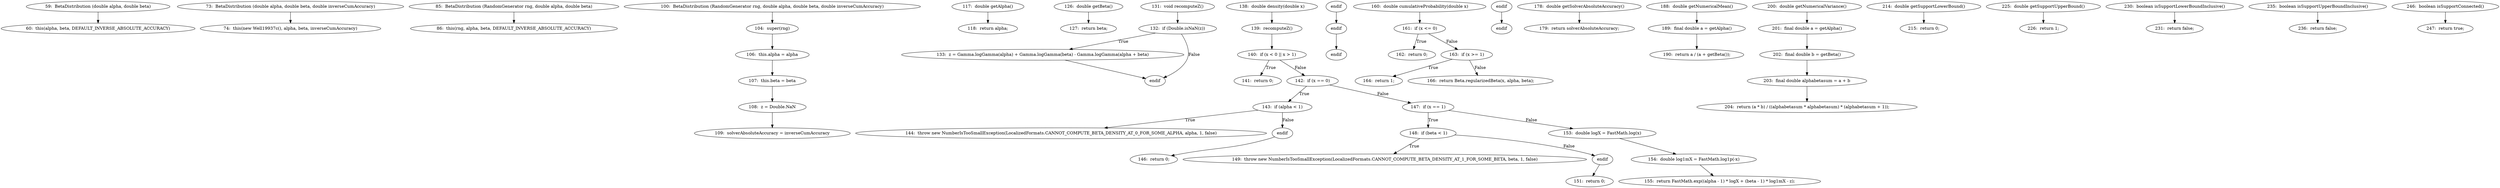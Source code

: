 digraph BetaDistribution_CFG {
  // graph-vertices
  v1  [label="59:  BetaDistribution (double alpha, double beta)"];
  v2  [label="60:  this(alpha, beta, DEFAULT_INVERSE_ABSOLUTE_ACCURACY)"];
  v3  [label="73:  BetaDistribution (double alpha, double beta, double inverseCumAccuracy)"];
  v4  [label="74:  this(new Well19937c(), alpha, beta, inverseCumAccuracy)"];
  v5  [label="85:  BetaDistribution (RandomGenerator rng, double alpha, double beta)"];
  v6  [label="86:  this(rng, alpha, beta, DEFAULT_INVERSE_ABSOLUTE_ACCURACY)"];
  v7  [label="100:  BetaDistribution (RandomGenerator rng, double alpha, double beta, double inverseCumAccuracy)"];
  v8  [label="104:  super(rng)"];
  v9  [label="106:  this.alpha = alpha"];
  v10  [label="107:  this.beta = beta"];
  v11  [label="108:  z = Double.NaN"];
  v12  [label="109:  solverAbsoluteAccuracy = inverseCumAccuracy"];
  v13  [label="117:  double getAlpha()"];
  v14  [label="118:  return alpha;"];
  v15  [label="126:  double getBeta()"];
  v16  [label="127:  return beta;"];
  v17  [label="131:  void recomputeZ()"];
  v18  [label="132:  if (Double.isNaN(z))"];
  v19  [label="133:  z = Gamma.logGamma(alpha) + Gamma.logGamma(beta) - Gamma.logGamma(alpha + beta)"];
  v20  [label="endif"];
  v21  [label="138:  double density(double x)"];
  v22  [label="139:  recomputeZ()"];
  v23  [label="140:  if (x < 0 || x > 1)"];
  v24  [label="141:  return 0;"];
  v25  [label="endif"];
  v26  [label="142:  if (x == 0)"];
  v27  [label="143:  if (alpha < 1)"];
  v28  [label="144:  throw new NumberIsTooSmallException(LocalizedFormats.CANNOT_COMPUTE_BETA_DENSITY_AT_0_FOR_SOME_ALPHA, alpha, 1, false)"];
  v29  [label="endif"];
  v30  [label="146:  return 0;"];
  v31  [label="endif"];
  v32  [label="147:  if (x == 1)"];
  v33  [label="148:  if (beta < 1)"];
  v34  [label="149:  throw new NumberIsTooSmallException(LocalizedFormats.CANNOT_COMPUTE_BETA_DENSITY_AT_1_FOR_SOME_BETA, beta, 1, false)"];
  v35  [label="endif"];
  v36  [label="151:  return 0;"];
  v37  [label="endif"];
  v38  [label="153:  double logX = FastMath.log(x)"];
  v39  [label="154:  double log1mX = FastMath.log1p(-x)"];
  v40  [label="155:  return FastMath.exp((alpha - 1) * logX + (beta - 1) * log1mX - z);"];
  v41  [label="160:  double cumulativeProbability(double x)"];
  v42  [label="161:  if (x <= 0)"];
  v43  [label="162:  return 0;"];
  v44  [label="endif"];
  v45  [label="163:  if (x >= 1)"];
  v46  [label="164:  return 1;"];
  v47  [label="endif"];
  v48  [label="166:  return Beta.regularizedBeta(x, alpha, beta);"];
  v49  [label="178:  double getSolverAbsoluteAccuracy()"];
  v50  [label="179:  return solverAbsoluteAccuracy;"];
  v51  [label="188:  double getNumericalMean()"];
  v52  [label="189:  final double a = getAlpha()"];
  v53  [label="190:  return a / (a + getBeta());"];
  v54  [label="200:  double getNumericalVariance()"];
  v55  [label="201:  final double a = getAlpha()"];
  v56  [label="202:  final double b = getBeta()"];
  v57  [label="203:  final double alphabetasum = a + b"];
  v58  [label="204:  return (a * b) / ((alphabetasum * alphabetasum) * (alphabetasum + 1));"];
  v59  [label="214:  double getSupportLowerBound()"];
  v60  [label="215:  return 0;"];
  v61  [label="225:  double getSupportUpperBound()"];
  v62  [label="226:  return 1;"];
  v63  [label="230:  boolean isSupportLowerBoundInclusive()"];
  v64  [label="231:  return false;"];
  v65  [label="235:  boolean isSupportUpperBoundInclusive()"];
  v66  [label="236:  return false;"];
  v67  [label="246:  boolean isSupportConnected()"];
  v68  [label="247:  return true;"];
  // graph-edges
  v1 -> v2;
  v3 -> v4;
  v5 -> v6;
  v7 -> v8;
  v8 -> v9;
  v9 -> v10;
  v10 -> v11;
  v11 -> v12;
  v13 -> v14;
  v15 -> v16;
  v17 -> v18;
  v18 -> v19  [label="True"];
  v19 -> v20;
  v18 -> v20  [label="False"];
  v21 -> v22;
  v22 -> v23;
  v23 -> v24  [label="True"];
  v23 -> v26  [label="False"];
  v26 -> v27  [label="True"];
  v27 -> v28  [label="True"];
  v27 -> v29  [label="False"];
  v29 -> v30;
  v26 -> v32  [label="False"];
  v32 -> v33  [label="True"];
  v33 -> v34  [label="True"];
  v33 -> v35  [label="False"];
  v35 -> v36;
  v32 -> v38  [label="False"];
  v38 -> v39;
  v39 -> v40;
  v37 -> v31;
  v31 -> v25;
  v41 -> v42;
  v42 -> v43  [label="True"];
  v42 -> v45  [label="False"];
  v45 -> v46  [label="True"];
  v45 -> v48  [label="False"];
  v47 -> v44;
  v49 -> v50;
  v51 -> v52;
  v52 -> v53;
  v54 -> v55;
  v55 -> v56;
  v56 -> v57;
  v57 -> v58;
  v59 -> v60;
  v61 -> v62;
  v63 -> v64;
  v65 -> v66;
  v67 -> v68;
  // end-of-graph
}
